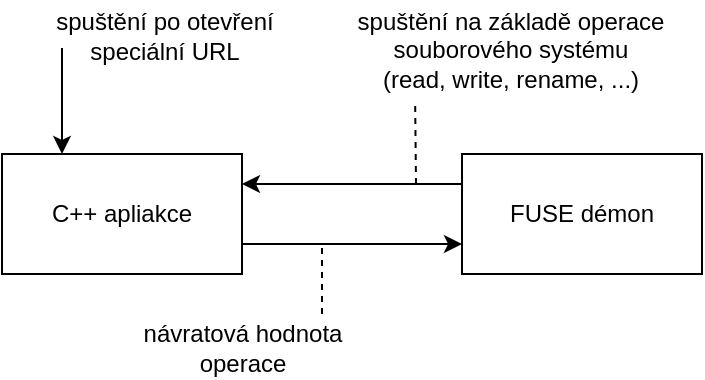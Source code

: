 <mxfile version="14.6.9" type="device"><diagram id="wBEbpLbOglLUj09Oty2e" name="Page-1"><mxGraphModel dx="813" dy="452" grid="1" gridSize="10" guides="1" tooltips="1" connect="1" arrows="1" fold="1" page="1" pageScale="1" pageWidth="827" pageHeight="1169" math="0" shadow="0"><root><mxCell id="0"/><mxCell id="1" parent="0"/><mxCell id="kb6v1p1iMm9Ix6p2BEG1-1" value="C++ apliakce" style="rounded=0;whiteSpace=wrap;html=1;" parent="1" vertex="1"><mxGeometry x="27" y="123" width="120" height="60" as="geometry"/></mxCell><mxCell id="kb6v1p1iMm9Ix6p2BEG1-2" value="FUSE démon" style="rounded=0;whiteSpace=wrap;html=1;" parent="1" vertex="1"><mxGeometry x="257" y="123" width="120" height="60" as="geometry"/></mxCell><mxCell id="kb6v1p1iMm9Ix6p2BEG1-4" value="" style="endArrow=classic;html=1;entryX=0.25;entryY=0;entryDx=0;entryDy=0;" parent="1" target="kb6v1p1iMm9Ix6p2BEG1-1" edge="1"><mxGeometry width="50" height="50" relative="1" as="geometry"><mxPoint x="57" y="70" as="sourcePoint"/><mxPoint x="57" y="111" as="targetPoint"/></mxGeometry></mxCell><mxCell id="kb6v1p1iMm9Ix6p2BEG1-5" value="" style="endArrow=classic;html=1;entryX=1;entryY=0.25;entryDx=0;entryDy=0;exitX=0;exitY=0.25;exitDx=0;exitDy=0;" parent="1" source="kb6v1p1iMm9Ix6p2BEG1-2" target="kb6v1p1iMm9Ix6p2BEG1-1" edge="1"><mxGeometry width="50" height="50" relative="1" as="geometry"><mxPoint x="207" y="103" as="sourcePoint"/><mxPoint x="257" y="53" as="targetPoint"/></mxGeometry></mxCell><mxCell id="kb6v1p1iMm9Ix6p2BEG1-6" value="" style="endArrow=classic;html=1;exitX=1;exitY=0.75;exitDx=0;exitDy=0;entryX=0;entryY=0.75;entryDx=0;entryDy=0;" parent="1" source="kb6v1p1iMm9Ix6p2BEG1-1" target="kb6v1p1iMm9Ix6p2BEG1-2" edge="1"><mxGeometry width="50" height="50" relative="1" as="geometry"><mxPoint x="187" y="233" as="sourcePoint"/><mxPoint x="237" y="183" as="targetPoint"/></mxGeometry></mxCell><mxCell id="kb6v1p1iMm9Ix6p2BEG1-7" value="&lt;div&gt;spuštění po otevření &lt;br&gt;&lt;/div&gt;&lt;div&gt;speciální URL&lt;/div&gt;" style="text;html=1;align=center;verticalAlign=middle;resizable=0;points=[];autosize=1;" parent="1" vertex="1"><mxGeometry x="43" y="49" width="130" height="30" as="geometry"/></mxCell><mxCell id="kb6v1p1iMm9Ix6p2BEG1-8" value="&lt;div&gt;spuštění na základě operace &lt;br&gt;&lt;/div&gt;&lt;div&gt;souborového systému &lt;br&gt;&lt;/div&gt;&lt;div&gt;(read, write, rename, ...)&lt;/div&gt;" style="text;html=1;align=center;verticalAlign=middle;resizable=0;points=[];autosize=1;" parent="1" vertex="1"><mxGeometry x="196" y="46" width="170" height="50" as="geometry"/></mxCell><mxCell id="kb6v1p1iMm9Ix6p2BEG1-9" value="" style="endArrow=none;dashed=1;html=1;entryX=0.221;entryY=1.011;entryDx=0;entryDy=0;entryPerimeter=0;" parent="1" target="kb6v1p1iMm9Ix6p2BEG1-8" edge="1"><mxGeometry width="50" height="50" relative="1" as="geometry"><mxPoint x="234" y="138" as="sourcePoint"/><mxPoint x="246" y="88" as="targetPoint"/></mxGeometry></mxCell><mxCell id="kb6v1p1iMm9Ix6p2BEG1-10" value="" style="endArrow=none;dashed=1;html=1;" parent="1" edge="1"><mxGeometry width="50" height="50" relative="1" as="geometry"><mxPoint x="187" y="203" as="sourcePoint"/><mxPoint x="187" y="168" as="targetPoint"/></mxGeometry></mxCell><mxCell id="kb6v1p1iMm9Ix6p2BEG1-11" value="&lt;div&gt;návratová hodnota &lt;br&gt;&lt;/div&gt;&lt;div&gt;operace&lt;/div&gt;" style="text;html=1;align=center;verticalAlign=middle;resizable=0;points=[];autosize=1;" parent="1" vertex="1"><mxGeometry x="87" y="205" width="120" height="30" as="geometry"/></mxCell></root></mxGraphModel></diagram></mxfile>
